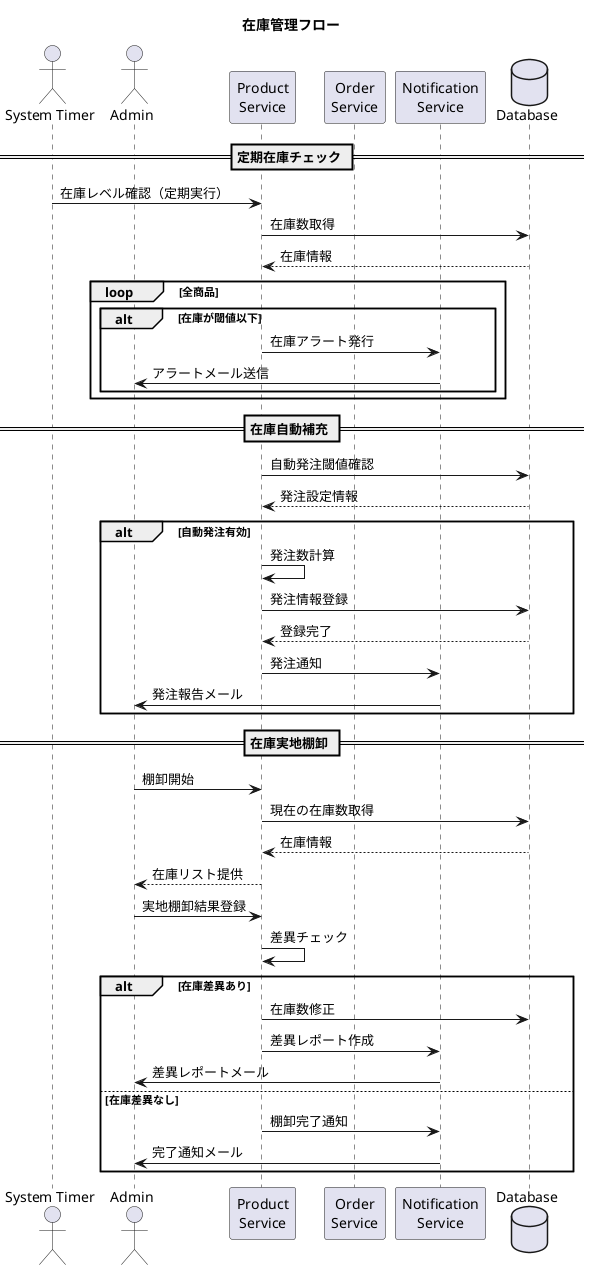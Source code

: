@startuml
title 在庫管理フロー

actor "System Timer" as Timer
actor Admin
participant "Product\nService" as ProductService
participant "Order\nService" as OrderService
participant "Notification\nService" as NotificationService
database "Database" as DB

== 定期在庫チェック ==
Timer -> ProductService: 在庫レベル確認（定期実行）
ProductService -> DB: 在庫数取得
DB --> ProductService: 在庫情報

loop 全商品
    alt 在庫が閾値以下
        ProductService -> NotificationService: 在庫アラート発行
        NotificationService -> Admin: アラートメール送信
    end
end

== 在庫自動補充 ==
ProductService -> DB: 自動発注閾値確認
DB --> ProductService: 発注設定情報

alt 自動発注有効
    ProductService -> ProductService: 発注数計算
    ProductService -> DB: 発注情報登録
    DB --> ProductService: 登録完了
    ProductService -> NotificationService: 発注通知
    NotificationService -> Admin: 発注報告メール
end

== 在庫実地棚卸 ==
Admin -> ProductService: 棚卸開始
ProductService -> DB: 現在の在庫数取得
DB --> ProductService: 在庫情報
ProductService --> Admin: 在庫リスト提供

Admin -> ProductService: 実地棚卸結果登録
ProductService -> ProductService: 差異チェック

alt 在庫差異あり
    ProductService -> DB: 在庫数修正
    ProductService -> NotificationService: 差異レポート作成
    NotificationService -> Admin: 差異レポートメール
else 在庫差異なし
    ProductService -> NotificationService: 棚卸完了通知
    NotificationService -> Admin: 完了通知メール
end

@enduml
